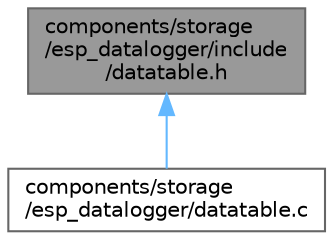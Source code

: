 digraph "components/storage/esp_datalogger/include/datatable.h"
{
 // LATEX_PDF_SIZE
  bgcolor="transparent";
  edge [fontname=Helvetica,fontsize=10,labelfontname=Helvetica,labelfontsize=10];
  node [fontname=Helvetica,fontsize=10,shape=box,height=0.2,width=0.4];
  Node1 [id="Node000001",label="components/storage\l/esp_datalogger/include\l/datatable.h",height=0.2,width=0.4,color="gray40", fillcolor="grey60", style="filled", fontcolor="black",tooltip=" "];
  Node1 -> Node2 [id="edge1_Node000001_Node000002",dir="back",color="steelblue1",style="solid",tooltip=" "];
  Node2 [id="Node000002",label="components/storage\l/esp_datalogger/datatable.c",height=0.2,width=0.4,color="grey40", fillcolor="white", style="filled",URL="$datatable_8c.html",tooltip=" "];
}
